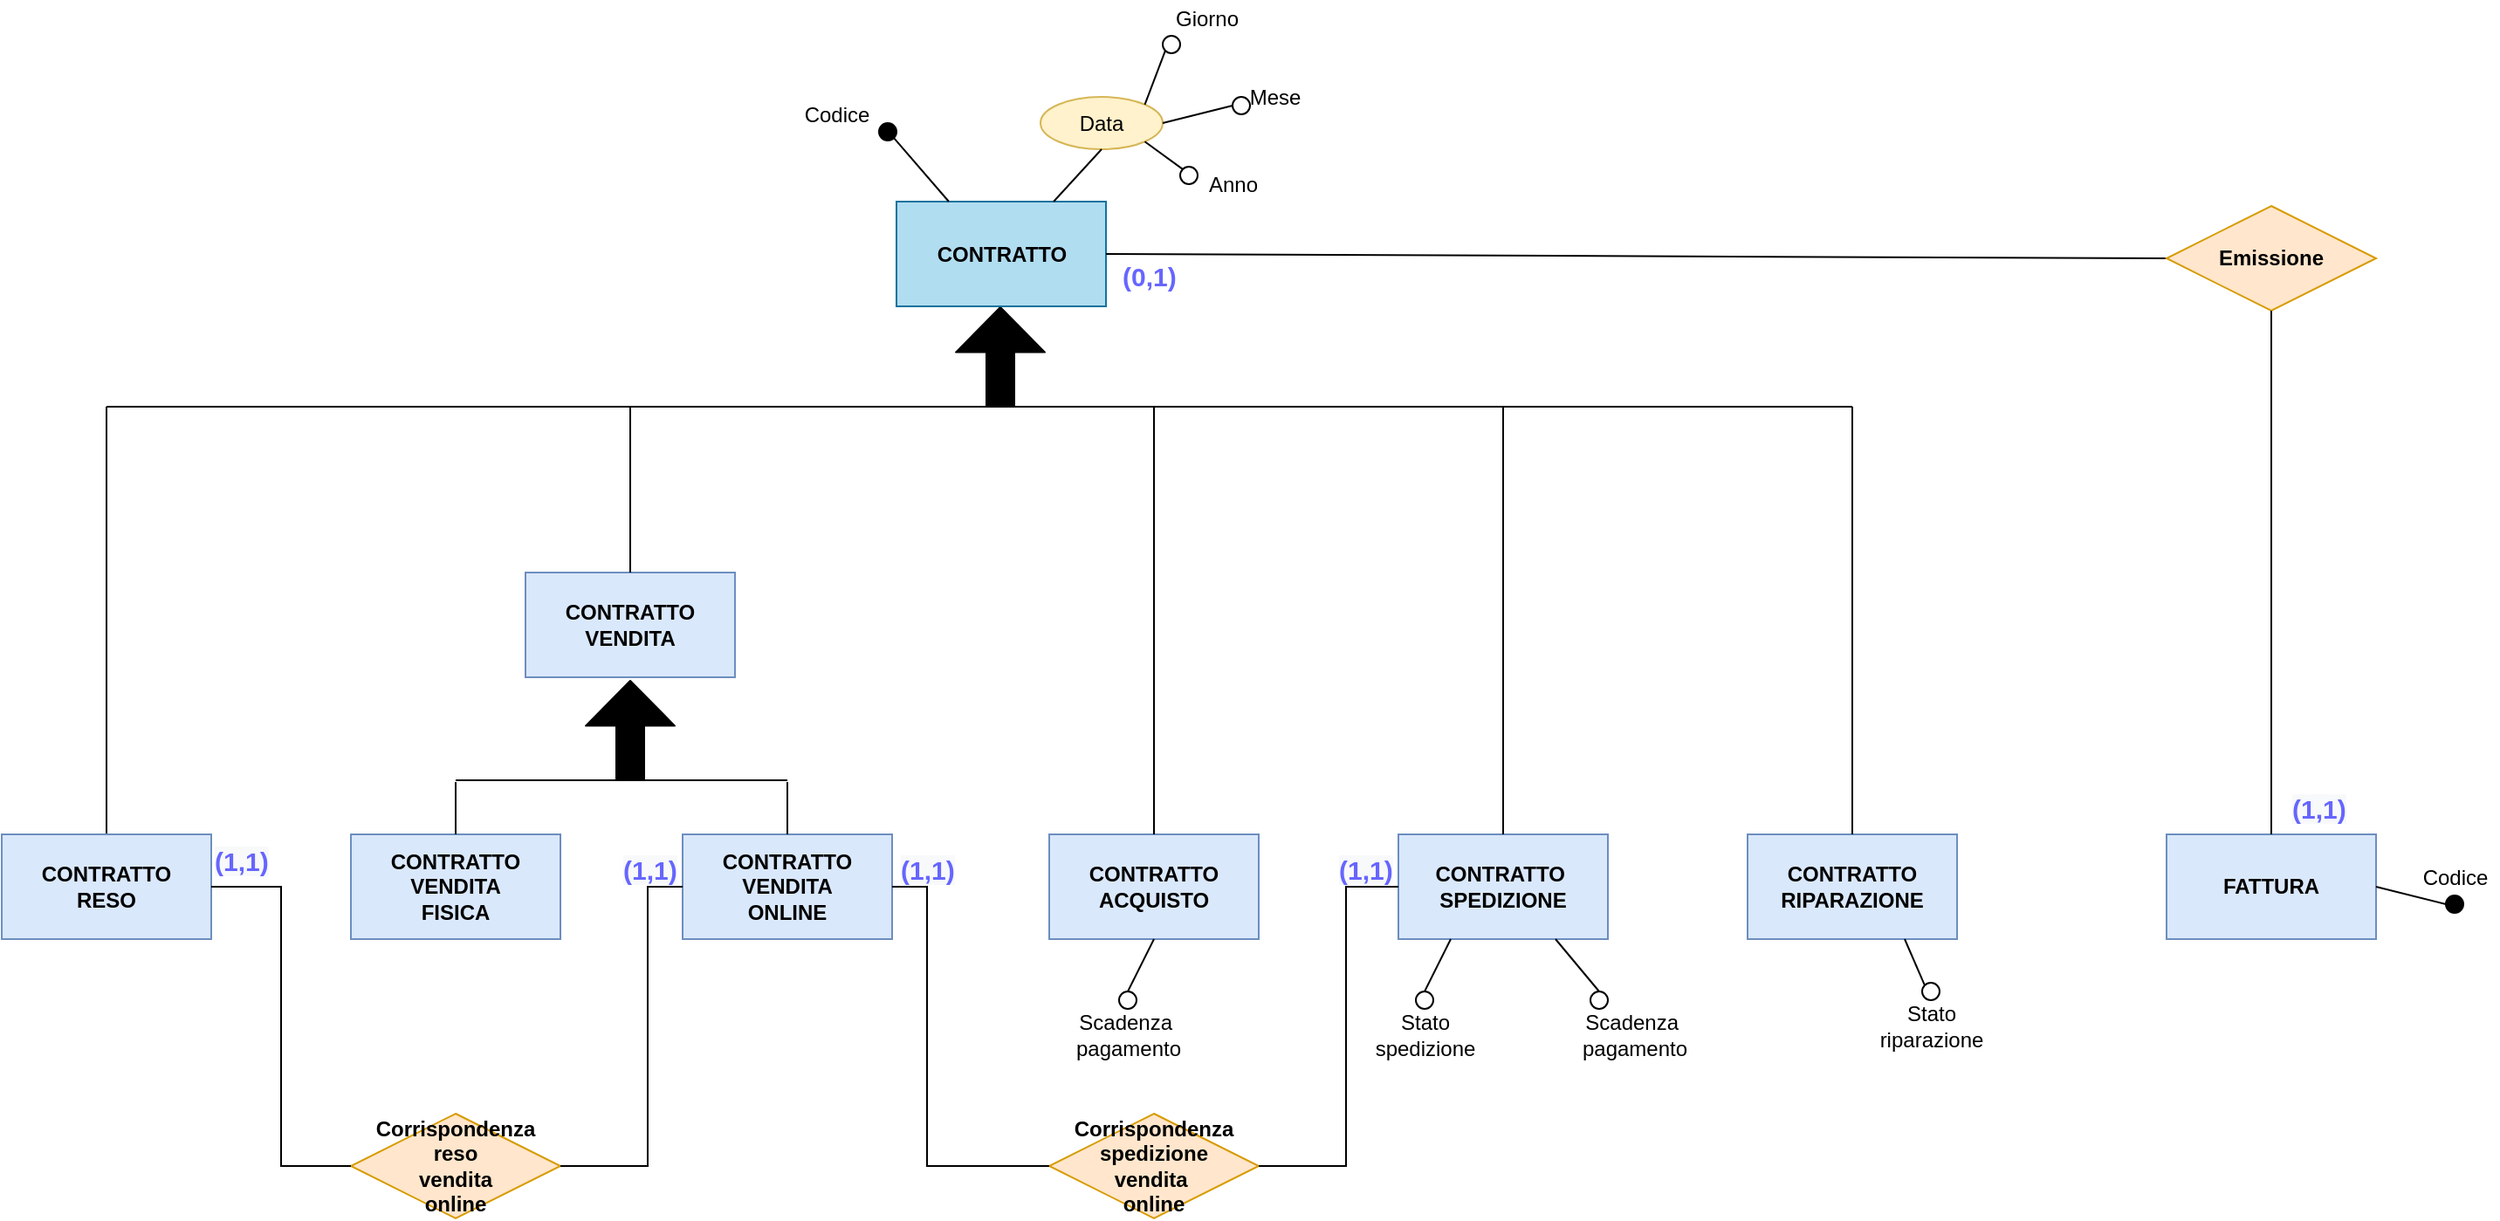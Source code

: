 <mxfile version="13.9.9" type="device"><diagram id="Ocy2n5V_eOUyNc0L-RxU" name="Pagina-1"><mxGraphModel dx="1038" dy="2945" grid="1" gridSize="10" guides="1" tooltips="1" connect="1" arrows="1" fold="1" page="1" pageScale="1" pageWidth="827" pageHeight="1169" math="0" shadow="0"><root><mxCell id="0"/><mxCell id="1" parent="0"/><mxCell id="MVOWC0Sfu7K4mNYCvfgA-1" value="" style="shape=flexArrow;endArrow=classic;html=1;width=16;endSize=8.27;endWidth=34;fillColor=#000000;" parent="1" edge="1"><mxGeometry width="50" height="50" relative="1" as="geometry"><mxPoint x="1322" y="-1080" as="sourcePoint"/><mxPoint x="1322" y="-1137.5" as="targetPoint"/></mxGeometry></mxCell><mxCell id="MVOWC0Sfu7K4mNYCvfgA-2" value="&lt;b&gt;CONTRATTO ACQUISTO&lt;/b&gt;" style="whiteSpace=wrap;html=1;align=center;fillColor=#dae8fc;strokeColor=#6c8ebf;" parent="1" vertex="1"><mxGeometry x="1350" y="-835" width="120" height="60" as="geometry"/></mxCell><mxCell id="MVOWC0Sfu7K4mNYCvfgA-3" value="&lt;b&gt;CONTRATTO RIPARAZIONE&lt;/b&gt;" style="whiteSpace=wrap;html=1;align=center;fillColor=#dae8fc;strokeColor=#6c8ebf;" parent="1" vertex="1"><mxGeometry x="1750" y="-835" width="120" height="60" as="geometry"/></mxCell><mxCell id="MVOWC0Sfu7K4mNYCvfgA-4" value="&lt;b&gt;CONTRATTO&lt;/b&gt;" style="whiteSpace=wrap;html=1;align=center;fillColor=#b1ddf0;strokeColor=#10739e;" parent="1" vertex="1"><mxGeometry x="1262.5" y="-1197.5" width="120" height="60" as="geometry"/></mxCell><mxCell id="MVOWC0Sfu7K4mNYCvfgA-5" value="&lt;b&gt;CONTRATTO VENDITA&lt;br&gt;ONLINE&lt;br&gt;&lt;/b&gt;" style="whiteSpace=wrap;html=1;align=center;fillColor=#dae8fc;strokeColor=#6c8ebf;" parent="1" vertex="1"><mxGeometry x="1140" y="-835" width="120" height="60" as="geometry"/></mxCell><mxCell id="MVOWC0Sfu7K4mNYCvfgA-6" value="&lt;b&gt;CONTRATTO &lt;br&gt;VENDITA&lt;br&gt;FISICA&lt;br&gt;&lt;/b&gt;" style="whiteSpace=wrap;html=1;align=center;fillColor=#dae8fc;strokeColor=#6c8ebf;" parent="1" vertex="1"><mxGeometry x="950" y="-835" width="120" height="60" as="geometry"/></mxCell><mxCell id="MVOWC0Sfu7K4mNYCvfgA-7" value="&lt;b&gt;CONTRATTO&amp;nbsp;&lt;br&gt;SPEDIZIONE&lt;br&gt;&lt;/b&gt;" style="whiteSpace=wrap;html=1;align=center;fillColor=#dae8fc;strokeColor=#6c8ebf;" parent="1" vertex="1"><mxGeometry x="1550" y="-835" width="120" height="60" as="geometry"/></mxCell><mxCell id="MVOWC0Sfu7K4mNYCvfgA-8" value="" style="endArrow=none;html=1;rounded=0;entryX=0.5;entryY=0;entryDx=0;entryDy=0;" parent="1" target="MVOWC0Sfu7K4mNYCvfgA-3" edge="1"><mxGeometry relative="1" as="geometry"><mxPoint x="1810" y="-1080" as="sourcePoint"/><mxPoint x="1360" y="-695" as="targetPoint"/></mxGeometry></mxCell><mxCell id="MVOWC0Sfu7K4mNYCvfgA-9" value="" style="endArrow=none;html=1;rounded=0;exitX=0.5;exitY=0;exitDx=0;exitDy=0;" parent="1" source="MVOWC0Sfu7K4mNYCvfgA-71" edge="1"><mxGeometry relative="1" as="geometry"><mxPoint x="810" y="-835" as="sourcePoint"/><mxPoint x="810.0" y="-1080" as="targetPoint"/></mxGeometry></mxCell><mxCell id="MVOWC0Sfu7K4mNYCvfgA-10" value="" style="endArrow=none;html=1;rounded=0;" parent="1" edge="1"><mxGeometry relative="1" as="geometry"><mxPoint x="810.0" y="-1080" as="sourcePoint"/><mxPoint x="1810" y="-1080" as="targetPoint"/></mxGeometry></mxCell><mxCell id="MVOWC0Sfu7K4mNYCvfgA-11" value="Data" style="ellipse;whiteSpace=wrap;html=1;align=center;fontSize=12;fillColor=#fff2cc;strokeColor=#d6b656;" parent="1" vertex="1"><mxGeometry x="1345" y="-1257.5" width="70" height="30" as="geometry"/></mxCell><mxCell id="MVOWC0Sfu7K4mNYCvfgA-12" value="" style="ellipse;whiteSpace=wrap;html=1;align=center;fontSize=15;fillColor=#FFFFFF;" parent="1" vertex="1"><mxGeometry x="1425" y="-1217.5" width="10" height="10" as="geometry"/></mxCell><mxCell id="MVOWC0Sfu7K4mNYCvfgA-13" value="" style="ellipse;whiteSpace=wrap;html=1;align=center;fontSize=15;fillColor=#FFFFFF;" parent="1" vertex="1"><mxGeometry x="1455" y="-1257.5" width="10" height="10" as="geometry"/></mxCell><mxCell id="MVOWC0Sfu7K4mNYCvfgA-14" value="" style="ellipse;whiteSpace=wrap;html=1;align=center;fontSize=15;fillColor=#FFFFFF;" parent="1" vertex="1"><mxGeometry x="1415" y="-1292.5" width="10" height="10" as="geometry"/></mxCell><mxCell id="MVOWC0Sfu7K4mNYCvfgA-15" value="Giorno" style="text;html=1;align=center;verticalAlign=middle;resizable=0;points=[];autosize=1;fontSize=12;" parent="1" vertex="1"><mxGeometry x="1415" y="-1312.5" width="50" height="20" as="geometry"/></mxCell><mxCell id="MVOWC0Sfu7K4mNYCvfgA-16" value="Mese" style="text;html=1;align=center;verticalAlign=middle;resizable=0;points=[];autosize=1;fontSize=12;" parent="1" vertex="1"><mxGeometry x="1453.75" y="-1267.5" width="50" height="20" as="geometry"/></mxCell><mxCell id="MVOWC0Sfu7K4mNYCvfgA-17" value="Anno" style="text;html=1;align=center;verticalAlign=middle;resizable=0;points=[];autosize=1;fontSize=12;" parent="1" vertex="1"><mxGeometry x="1435" y="-1217.5" width="40" height="20" as="geometry"/></mxCell><mxCell id="MVOWC0Sfu7K4mNYCvfgA-19" value="" style="ellipse;whiteSpace=wrap;html=1;align=center;fontSize=15;fillColor=#000000;" parent="1" vertex="1"><mxGeometry x="1252.5" y="-1242.5" width="10" height="10" as="geometry"/></mxCell><mxCell id="MVOWC0Sfu7K4mNYCvfgA-20" value="" style="ellipse;whiteSpace=wrap;html=1;align=center;fontSize=15;fillColor=#FFFFFF;" parent="1" vertex="1"><mxGeometry x="1390" y="-745" width="10" height="10" as="geometry"/></mxCell><mxCell id="MVOWC0Sfu7K4mNYCvfgA-21" value="" style="endArrow=none;html=1;rounded=0;exitX=1;exitY=1;exitDx=0;exitDy=0;entryX=0;entryY=0;entryDx=0;entryDy=0;" parent="1" source="MVOWC0Sfu7K4mNYCvfgA-11" target="MVOWC0Sfu7K4mNYCvfgA-12" edge="1"><mxGeometry relative="1" as="geometry"><mxPoint x="1245" y="-1072.5" as="sourcePoint"/><mxPoint x="1405" y="-1072.5" as="targetPoint"/></mxGeometry></mxCell><mxCell id="MVOWC0Sfu7K4mNYCvfgA-22" value="" style="endArrow=none;html=1;rounded=0;exitX=0.25;exitY=0;exitDx=0;exitDy=0;entryX=1;entryY=1;entryDx=0;entryDy=0;" parent="1" source="MVOWC0Sfu7K4mNYCvfgA-4" target="MVOWC0Sfu7K4mNYCvfgA-19" edge="1"><mxGeometry relative="1" as="geometry"><mxPoint x="1252.5" y="-1067.5" as="sourcePoint"/><mxPoint x="1262.5" y="-1227.5" as="targetPoint"/></mxGeometry></mxCell><mxCell id="MVOWC0Sfu7K4mNYCvfgA-24" value="" style="endArrow=none;html=1;rounded=0;exitX=0.75;exitY=0;exitDx=0;exitDy=0;entryX=0.5;entryY=1;entryDx=0;entryDy=0;" parent="1" source="MVOWC0Sfu7K4mNYCvfgA-4" target="MVOWC0Sfu7K4mNYCvfgA-11" edge="1"><mxGeometry relative="1" as="geometry"><mxPoint x="1345" y="-1202.5" as="sourcePoint"/><mxPoint x="1405" y="-1072.5" as="targetPoint"/></mxGeometry></mxCell><mxCell id="MVOWC0Sfu7K4mNYCvfgA-25" value="" style="endArrow=none;html=1;rounded=0;entryX=0.5;entryY=0;entryDx=0;entryDy=0;exitX=0.5;exitY=1;exitDx=0;exitDy=0;" parent="1" source="MVOWC0Sfu7K4mNYCvfgA-2" target="MVOWC0Sfu7K4mNYCvfgA-20" edge="1"><mxGeometry relative="1" as="geometry"><mxPoint x="1640" y="-865" as="sourcePoint"/><mxPoint x="1800" y="-865" as="targetPoint"/></mxGeometry></mxCell><mxCell id="MVOWC0Sfu7K4mNYCvfgA-26" value="" style="endArrow=none;html=1;rounded=0;exitX=1;exitY=0;exitDx=0;exitDy=0;entryX=0;entryY=1;entryDx=0;entryDy=0;" parent="1" source="MVOWC0Sfu7K4mNYCvfgA-11" target="MVOWC0Sfu7K4mNYCvfgA-14" edge="1"><mxGeometry relative="1" as="geometry"><mxPoint x="1245" y="-1072.5" as="sourcePoint"/><mxPoint x="1415" y="-1272.5" as="targetPoint"/></mxGeometry></mxCell><mxCell id="MVOWC0Sfu7K4mNYCvfgA-27" value="" style="endArrow=none;html=1;rounded=0;exitX=1;exitY=0.5;exitDx=0;exitDy=0;entryX=0;entryY=0.5;entryDx=0;entryDy=0;" parent="1" source="MVOWC0Sfu7K4mNYCvfgA-11" target="MVOWC0Sfu7K4mNYCvfgA-13" edge="1"><mxGeometry relative="1" as="geometry"><mxPoint x="1245" y="-1072.5" as="sourcePoint"/><mxPoint x="1405" y="-1072.5" as="targetPoint"/></mxGeometry></mxCell><mxCell id="MVOWC0Sfu7K4mNYCvfgA-29" value="Codice" style="text;html=1;align=center;verticalAlign=middle;resizable=0;points=[];autosize=1;" parent="1" vertex="1"><mxGeometry x="1202.5" y="-1257.5" width="50" height="20" as="geometry"/></mxCell><mxCell id="MVOWC0Sfu7K4mNYCvfgA-30" value="Scadenza&amp;nbsp;&lt;br&gt;pagamento" style="text;html=1;align=center;verticalAlign=middle;resizable=0;points=[];autosize=1;" parent="1" vertex="1"><mxGeometry x="1355" y="-735" width="80" height="30" as="geometry"/></mxCell><mxCell id="MVOWC0Sfu7K4mNYCvfgA-50" value="" style="endArrow=none;html=1;rounded=0;exitX=0.5;exitY=0;exitDx=0;exitDy=0;" parent="1" source="MVOWC0Sfu7K4mNYCvfgA-2" edge="1"><mxGeometry relative="1" as="geometry"><mxPoint x="1280" y="-715" as="sourcePoint"/><mxPoint x="1410" y="-1080" as="targetPoint"/></mxGeometry></mxCell><mxCell id="MVOWC0Sfu7K4mNYCvfgA-51" value="" style="endArrow=none;html=1;rounded=0;exitX=0.5;exitY=0;exitDx=0;exitDy=0;" parent="1" source="MVOWC0Sfu7K4mNYCvfgA-6" edge="1"><mxGeometry relative="1" as="geometry"><mxPoint x="1280" y="-715" as="sourcePoint"/><mxPoint x="1010.0" y="-865" as="targetPoint"/></mxGeometry></mxCell><mxCell id="MVOWC0Sfu7K4mNYCvfgA-52" value="" style="endArrow=none;html=1;rounded=0;exitX=0.5;exitY=0;exitDx=0;exitDy=0;" parent="1" source="MVOWC0Sfu7K4mNYCvfgA-7" edge="1"><mxGeometry relative="1" as="geometry"><mxPoint x="970" y="-535" as="sourcePoint"/><mxPoint x="1610" y="-1080" as="targetPoint"/></mxGeometry></mxCell><mxCell id="MVOWC0Sfu7K4mNYCvfgA-53" value="" style="endArrow=none;html=1;rounded=0;exitX=0.5;exitY=0;exitDx=0;exitDy=0;" parent="1" source="MVOWC0Sfu7K4mNYCvfgA-5" edge="1"><mxGeometry relative="1" as="geometry"><mxPoint x="1220" y="-850" as="sourcePoint"/><mxPoint x="1200" y="-865" as="targetPoint"/></mxGeometry></mxCell><mxCell id="MVOWC0Sfu7K4mNYCvfgA-54" value="&lt;b&gt;FATTURA&lt;/b&gt;" style="whiteSpace=wrap;html=1;align=center;fillColor=#dae8fc;strokeColor=#6c8ebf;" parent="1" vertex="1"><mxGeometry x="1990" y="-835" width="120" height="60" as="geometry"/></mxCell><mxCell id="MVOWC0Sfu7K4mNYCvfgA-58" value="&lt;span style=&quot;font-family: &amp;#34;helvetica&amp;#34; ; font-size: 15px ; font-style: normal ; letter-spacing: normal ; text-align: center ; text-indent: 0px ; text-transform: none ; word-spacing: 0px ; background-color: rgb(248 , 249 , 250) ; display: inline ; float: none&quot;&gt;&lt;b&gt;&lt;font color=&quot;#6666ff&quot;&gt;(1,1)&lt;/font&gt;&lt;/b&gt;&lt;/span&gt;" style="text;whiteSpace=wrap;html=1;" parent="1" vertex="1"><mxGeometry x="1514" y="-830" width="60" height="30" as="geometry"/></mxCell><mxCell id="MVOWC0Sfu7K4mNYCvfgA-65" value="" style="endArrow=none;html=1;rounded=0;fillColor=#FFFFFF;entryX=0;entryY=0.5;entryDx=0;entryDy=0;exitX=1;exitY=0.5;exitDx=0;exitDy=0;" parent="1" source="MVOWC0Sfu7K4mNYCvfgA-4" target="MVOWC0Sfu7K4mNYCvfgA-66" edge="1"><mxGeometry relative="1" as="geometry"><mxPoint x="1410" y="-1165" as="sourcePoint"/><mxPoint x="1760" y="-1170" as="targetPoint"/></mxGeometry></mxCell><mxCell id="MVOWC0Sfu7K4mNYCvfgA-66" value="&lt;b&gt;Emissione&lt;/b&gt;" style="shape=rhombus;perimeter=rhombusPerimeter;whiteSpace=wrap;html=1;align=center;fillColor=#ffe6cc;strokeColor=#d79b00;" parent="1" vertex="1"><mxGeometry x="1990" y="-1195" width="120" height="60" as="geometry"/></mxCell><mxCell id="MVOWC0Sfu7K4mNYCvfgA-67" value="" style="endArrow=none;html=1;rounded=0;fillColor=#000000;entryX=0.5;entryY=1;entryDx=0;entryDy=0;exitX=0.5;exitY=0;exitDx=0;exitDy=0;" parent="1" source="MVOWC0Sfu7K4mNYCvfgA-54" target="MVOWC0Sfu7K4mNYCvfgA-66" edge="1"><mxGeometry relative="1" as="geometry"><mxPoint x="1470" y="-730" as="sourcePoint"/><mxPoint x="1630" y="-730" as="targetPoint"/></mxGeometry></mxCell><mxCell id="MVOWC0Sfu7K4mNYCvfgA-68" value="&lt;b style=&quot;color: rgb(0 , 0 , 0) ; font-family: &amp;#34;helvetica&amp;#34; ; font-size: 15px ; font-style: normal ; letter-spacing: normal ; text-align: center ; text-indent: 0px ; text-transform: none ; word-spacing: 0px&quot;&gt;&lt;font color=&quot;#6666ff&quot;&gt;(0,1)&lt;/font&gt;&lt;/b&gt;" style="text;whiteSpace=wrap;html=1;" parent="1" vertex="1"><mxGeometry x="1390" y="-1170" width="40" height="30" as="geometry"/></mxCell><mxCell id="MVOWC0Sfu7K4mNYCvfgA-70" value="&lt;b style=&quot;color: rgb(0 , 0 , 0) ; font-style: normal ; letter-spacing: normal ; text-indent: 0px ; text-transform: none ; word-spacing: 0px ; background-color: rgb(248 , 249 , 250) ; font-family: &amp;#34;helvetica&amp;#34; ; font-size: 15px ; text-align: center&quot;&gt;&lt;font color=&quot;#6666ff&quot;&gt;(1,1)&lt;/font&gt;&lt;/b&gt;" style="text;whiteSpace=wrap;html=1;" parent="1" vertex="1"><mxGeometry x="2060" y="-865" width="60" height="30" as="geometry"/></mxCell><mxCell id="MVOWC0Sfu7K4mNYCvfgA-71" value="&lt;b&gt;CONTRATTO &lt;br&gt;RESO&lt;/b&gt;" style="whiteSpace=wrap;html=1;align=center;fillColor=#dae8fc;strokeColor=#6c8ebf;" parent="1" vertex="1"><mxGeometry x="750" y="-835" width="120" height="60" as="geometry"/></mxCell><mxCell id="MVOWC0Sfu7K4mNYCvfgA-72" value="" style="shape=flexArrow;endArrow=classic;html=1;width=16;endSize=8.27;endWidth=34;fillColor=#000000;" parent="1" edge="1"><mxGeometry width="50" height="50" relative="1" as="geometry"><mxPoint x="1110.0" y="-866" as="sourcePoint"/><mxPoint x="1110.0" y="-923.5" as="targetPoint"/></mxGeometry></mxCell><mxCell id="MVOWC0Sfu7K4mNYCvfgA-73" value="" style="endArrow=none;html=1;rounded=0;" parent="1" edge="1"><mxGeometry relative="1" as="geometry"><mxPoint x="1010.0" y="-866" as="sourcePoint"/><mxPoint x="1200" y="-866" as="targetPoint"/></mxGeometry></mxCell><mxCell id="MVOWC0Sfu7K4mNYCvfgA-74" value="&lt;b&gt;CONTRATTO VENDITA&lt;br&gt;&lt;/b&gt;" style="whiteSpace=wrap;html=1;align=center;fillColor=#dae8fc;strokeColor=#6c8ebf;" parent="1" vertex="1"><mxGeometry x="1050" y="-985" width="120" height="60" as="geometry"/></mxCell><mxCell id="MVOWC0Sfu7K4mNYCvfgA-75" value="" style="endArrow=none;html=1;rounded=0;exitX=0.5;exitY=0;exitDx=0;exitDy=0;" parent="1" source="MVOWC0Sfu7K4mNYCvfgA-74" edge="1"><mxGeometry relative="1" as="geometry"><mxPoint x="1340" y="-910" as="sourcePoint"/><mxPoint x="1110.0" y="-1080" as="targetPoint"/></mxGeometry></mxCell><mxCell id="MVOWC0Sfu7K4mNYCvfgA-76" value="&lt;b&gt;Corrispondenza&lt;br&gt;reso&lt;br&gt;vendita&lt;br&gt;online&lt;br&gt;&lt;/b&gt;" style="shape=rhombus;perimeter=rhombusPerimeter;whiteSpace=wrap;html=1;align=center;fillColor=#ffe6cc;strokeColor=#d79b00;" parent="1" vertex="1"><mxGeometry x="950" y="-675" width="120" height="60" as="geometry"/></mxCell><mxCell id="MVOWC0Sfu7K4mNYCvfgA-77" value="&lt;b&gt;Corrispondenza&lt;br&gt;spedizione&lt;br&gt;vendita&amp;nbsp;&lt;br&gt;online&lt;br&gt;&lt;/b&gt;" style="shape=rhombus;perimeter=rhombusPerimeter;whiteSpace=wrap;html=1;align=center;fillColor=#ffe6cc;strokeColor=#d79b00;" parent="1" vertex="1"><mxGeometry x="1350" y="-675" width="120" height="60" as="geometry"/></mxCell><mxCell id="MVOWC0Sfu7K4mNYCvfgA-78" value="" style="endArrow=none;html=1;rounded=0;exitX=1;exitY=0.5;exitDx=0;exitDy=0;entryX=0;entryY=0.5;entryDx=0;entryDy=0;" parent="1" source="MVOWC0Sfu7K4mNYCvfgA-76" target="MVOWC0Sfu7K4mNYCvfgA-5" edge="1"><mxGeometry relative="1" as="geometry"><mxPoint x="1220" y="-690" as="sourcePoint"/><mxPoint x="1380" y="-690" as="targetPoint"/><Array as="points"><mxPoint x="1120" y="-645"/><mxPoint x="1120" y="-805"/></Array></mxGeometry></mxCell><mxCell id="MVOWC0Sfu7K4mNYCvfgA-79" value="" style="endArrow=none;html=1;rounded=0;exitX=1;exitY=0.5;exitDx=0;exitDy=0;entryX=0;entryY=0.5;entryDx=0;entryDy=0;" parent="1" source="MVOWC0Sfu7K4mNYCvfgA-71" target="MVOWC0Sfu7K4mNYCvfgA-76" edge="1"><mxGeometry relative="1" as="geometry"><mxPoint x="1000" y="-710" as="sourcePoint"/><mxPoint x="1380" y="-690" as="targetPoint"/><Array as="points"><mxPoint x="910" y="-805"/><mxPoint x="910" y="-645"/></Array></mxGeometry></mxCell><mxCell id="MVOWC0Sfu7K4mNYCvfgA-80" value="" style="endArrow=none;html=1;rounded=0;entryX=1;entryY=0.5;entryDx=0;entryDy=0;exitX=0;exitY=0.5;exitDx=0;exitDy=0;jumpStyle=arc;jumpSize=10;" parent="1" source="MVOWC0Sfu7K4mNYCvfgA-7" target="MVOWC0Sfu7K4mNYCvfgA-77" edge="1"><mxGeometry relative="1" as="geometry"><mxPoint x="1310" y="-690" as="sourcePoint"/><mxPoint x="1470" y="-690" as="targetPoint"/><Array as="points"><mxPoint x="1520" y="-805"/><mxPoint x="1520" y="-645"/></Array></mxGeometry></mxCell><mxCell id="MVOWC0Sfu7K4mNYCvfgA-81" value="" style="endArrow=none;html=1;rounded=0;exitX=1;exitY=0.5;exitDx=0;exitDy=0;entryX=0;entryY=0.5;entryDx=0;entryDy=0;jumpStyle=arc;jumpSize=10;" parent="1" source="MVOWC0Sfu7K4mNYCvfgA-5" target="MVOWC0Sfu7K4mNYCvfgA-77" edge="1"><mxGeometry relative="1" as="geometry"><mxPoint x="1310" y="-690" as="sourcePoint"/><mxPoint x="1470" y="-690" as="targetPoint"/><Array as="points"><mxPoint x="1280" y="-805"/><mxPoint x="1280" y="-645"/></Array></mxGeometry></mxCell><mxCell id="MVOWC0Sfu7K4mNYCvfgA-91" value="" style="ellipse;whiteSpace=wrap;html=1;align=center;fontSize=15;fillColor=#FFFFFF;" parent="1" vertex="1"><mxGeometry x="1560" y="-745" width="10" height="10" as="geometry"/></mxCell><mxCell id="MVOWC0Sfu7K4mNYCvfgA-92" value="Scadenza&amp;nbsp;&lt;br&gt;pagamento" style="text;html=1;align=center;verticalAlign=middle;resizable=0;points=[];autosize=1;" parent="1" vertex="1"><mxGeometry x="1645" y="-735" width="80" height="30" as="geometry"/></mxCell><mxCell id="MVOWC0Sfu7K4mNYCvfgA-93" value="" style="ellipse;whiteSpace=wrap;html=1;align=center;fontSize=15;fillColor=#FFFFFF;" parent="1" vertex="1"><mxGeometry x="1660" y="-745" width="10" height="10" as="geometry"/></mxCell><mxCell id="MVOWC0Sfu7K4mNYCvfgA-94" value="" style="endArrow=none;html=1;rounded=0;entryX=0.75;entryY=1;entryDx=0;entryDy=0;exitX=0.5;exitY=0;exitDx=0;exitDy=0;" parent="1" source="MVOWC0Sfu7K4mNYCvfgA-93" target="MVOWC0Sfu7K4mNYCvfgA-7" edge="1"><mxGeometry relative="1" as="geometry"><mxPoint x="1380" y="-700" as="sourcePoint"/><mxPoint x="1540" y="-700" as="targetPoint"/></mxGeometry></mxCell><mxCell id="MVOWC0Sfu7K4mNYCvfgA-95" value="" style="endArrow=none;html=1;rounded=0;exitX=0.25;exitY=1;exitDx=0;exitDy=0;entryX=0.5;entryY=0;entryDx=0;entryDy=0;" parent="1" source="MVOWC0Sfu7K4mNYCvfgA-7" target="MVOWC0Sfu7K4mNYCvfgA-91" edge="1"><mxGeometry relative="1" as="geometry"><mxPoint x="1380" y="-700" as="sourcePoint"/><mxPoint x="1540" y="-700" as="targetPoint"/></mxGeometry></mxCell><mxCell id="MVOWC0Sfu7K4mNYCvfgA-100" value="" style="ellipse;whiteSpace=wrap;html=1;align=center;fontSize=15;fillColor=#000000;" parent="1" vertex="1"><mxGeometry x="2150" y="-800" width="10" height="10" as="geometry"/></mxCell><mxCell id="MVOWC0Sfu7K4mNYCvfgA-101" value="Codice" style="text;html=1;align=center;verticalAlign=middle;resizable=0;points=[];autosize=1;" parent="1" vertex="1"><mxGeometry x="2130" y="-820" width="50" height="20" as="geometry"/></mxCell><mxCell id="MVOWC0Sfu7K4mNYCvfgA-102" value="" style="endArrow=none;html=1;rounded=0;entryX=1;entryY=0.5;entryDx=0;entryDy=0;exitX=0;exitY=0.5;exitDx=0;exitDy=0;" parent="1" source="MVOWC0Sfu7K4mNYCvfgA-100" target="MVOWC0Sfu7K4mNYCvfgA-54" edge="1"><mxGeometry relative="1" as="geometry"><mxPoint x="1740" y="-700" as="sourcePoint"/><mxPoint x="1900" y="-700" as="targetPoint"/></mxGeometry></mxCell><mxCell id="MVOWC0Sfu7K4mNYCvfgA-104" value="&lt;span style=&quot;font-family: &amp;#34;helvetica&amp;#34; ; font-size: 15px ; font-style: normal ; letter-spacing: normal ; text-align: center ; text-indent: 0px ; text-transform: none ; word-spacing: 0px ; background-color: rgb(248 , 249 , 250) ; display: inline ; float: none&quot;&gt;&lt;b&gt;&lt;font color=&quot;#6666ff&quot;&gt;(1,1)&lt;/font&gt;&lt;/b&gt;&lt;/span&gt;" style="text;whiteSpace=wrap;html=1;" parent="1" vertex="1"><mxGeometry x="1262.5" y="-830" width="60" height="30" as="geometry"/></mxCell><mxCell id="MVOWC0Sfu7K4mNYCvfgA-109" value="Stato&lt;br&gt;spedizione" style="text;html=1;align=center;verticalAlign=middle;resizable=0;points=[];autosize=1;" parent="1" vertex="1"><mxGeometry x="1530" y="-735" width="70" height="30" as="geometry"/></mxCell><mxCell id="MVOWC0Sfu7K4mNYCvfgA-111" value="" style="ellipse;whiteSpace=wrap;html=1;align=center;fontSize=15;fillColor=#FFFFFF;" parent="1" vertex="1"><mxGeometry x="1850" y="-750" width="10" height="10" as="geometry"/></mxCell><mxCell id="MVOWC0Sfu7K4mNYCvfgA-112" value="Stato&lt;br&gt;riparazione" style="text;html=1;align=center;verticalAlign=middle;resizable=0;points=[];autosize=1;" parent="1" vertex="1"><mxGeometry x="1820" y="-740" width="70" height="30" as="geometry"/></mxCell><mxCell id="MVOWC0Sfu7K4mNYCvfgA-114" value="" style="endArrow=none;html=1;rounded=0;entryX=0;entryY=0;entryDx=0;entryDy=0;exitX=0.75;exitY=1;exitDx=0;exitDy=0;" parent="1" source="MVOWC0Sfu7K4mNYCvfgA-3" target="MVOWC0Sfu7K4mNYCvfgA-111" edge="1"><mxGeometry relative="1" as="geometry"><mxPoint x="1740" y="-810" as="sourcePoint"/><mxPoint x="1900" y="-810" as="targetPoint"/></mxGeometry></mxCell><mxCell id="SEAxYROzylixZJyXY3q0-3" value="&lt;span style=&quot;font-family: &amp;#34;helvetica&amp;#34; ; font-size: 15px ; font-style: normal ; letter-spacing: normal ; text-align: center ; text-indent: 0px ; text-transform: none ; word-spacing: 0px ; background-color: rgb(248 , 249 , 250) ; display: inline ; float: none&quot;&gt;&lt;b&gt;&lt;font color=&quot;#6666ff&quot;&gt;(1,1)&lt;/font&gt;&lt;/b&gt;&lt;/span&gt;" style="text;whiteSpace=wrap;html=1;" parent="1" vertex="1"><mxGeometry x="870" y="-835" width="60" height="30" as="geometry"/></mxCell><mxCell id="SEAxYROzylixZJyXY3q0-4" value="&lt;span style=&quot;font-family: &amp;#34;helvetica&amp;#34; ; font-size: 15px ; font-style: normal ; letter-spacing: normal ; text-align: center ; text-indent: 0px ; text-transform: none ; word-spacing: 0px ; background-color: rgb(248 , 249 , 250) ; display: inline ; float: none&quot;&gt;&lt;b&gt;&lt;font color=&quot;#6666ff&quot;&gt;(1,1)&lt;/font&gt;&lt;/b&gt;&lt;/span&gt;" style="text;whiteSpace=wrap;html=1;" parent="1" vertex="1"><mxGeometry x="1104" y="-830" width="60" height="30" as="geometry"/></mxCell></root></mxGraphModel></diagram></mxfile>